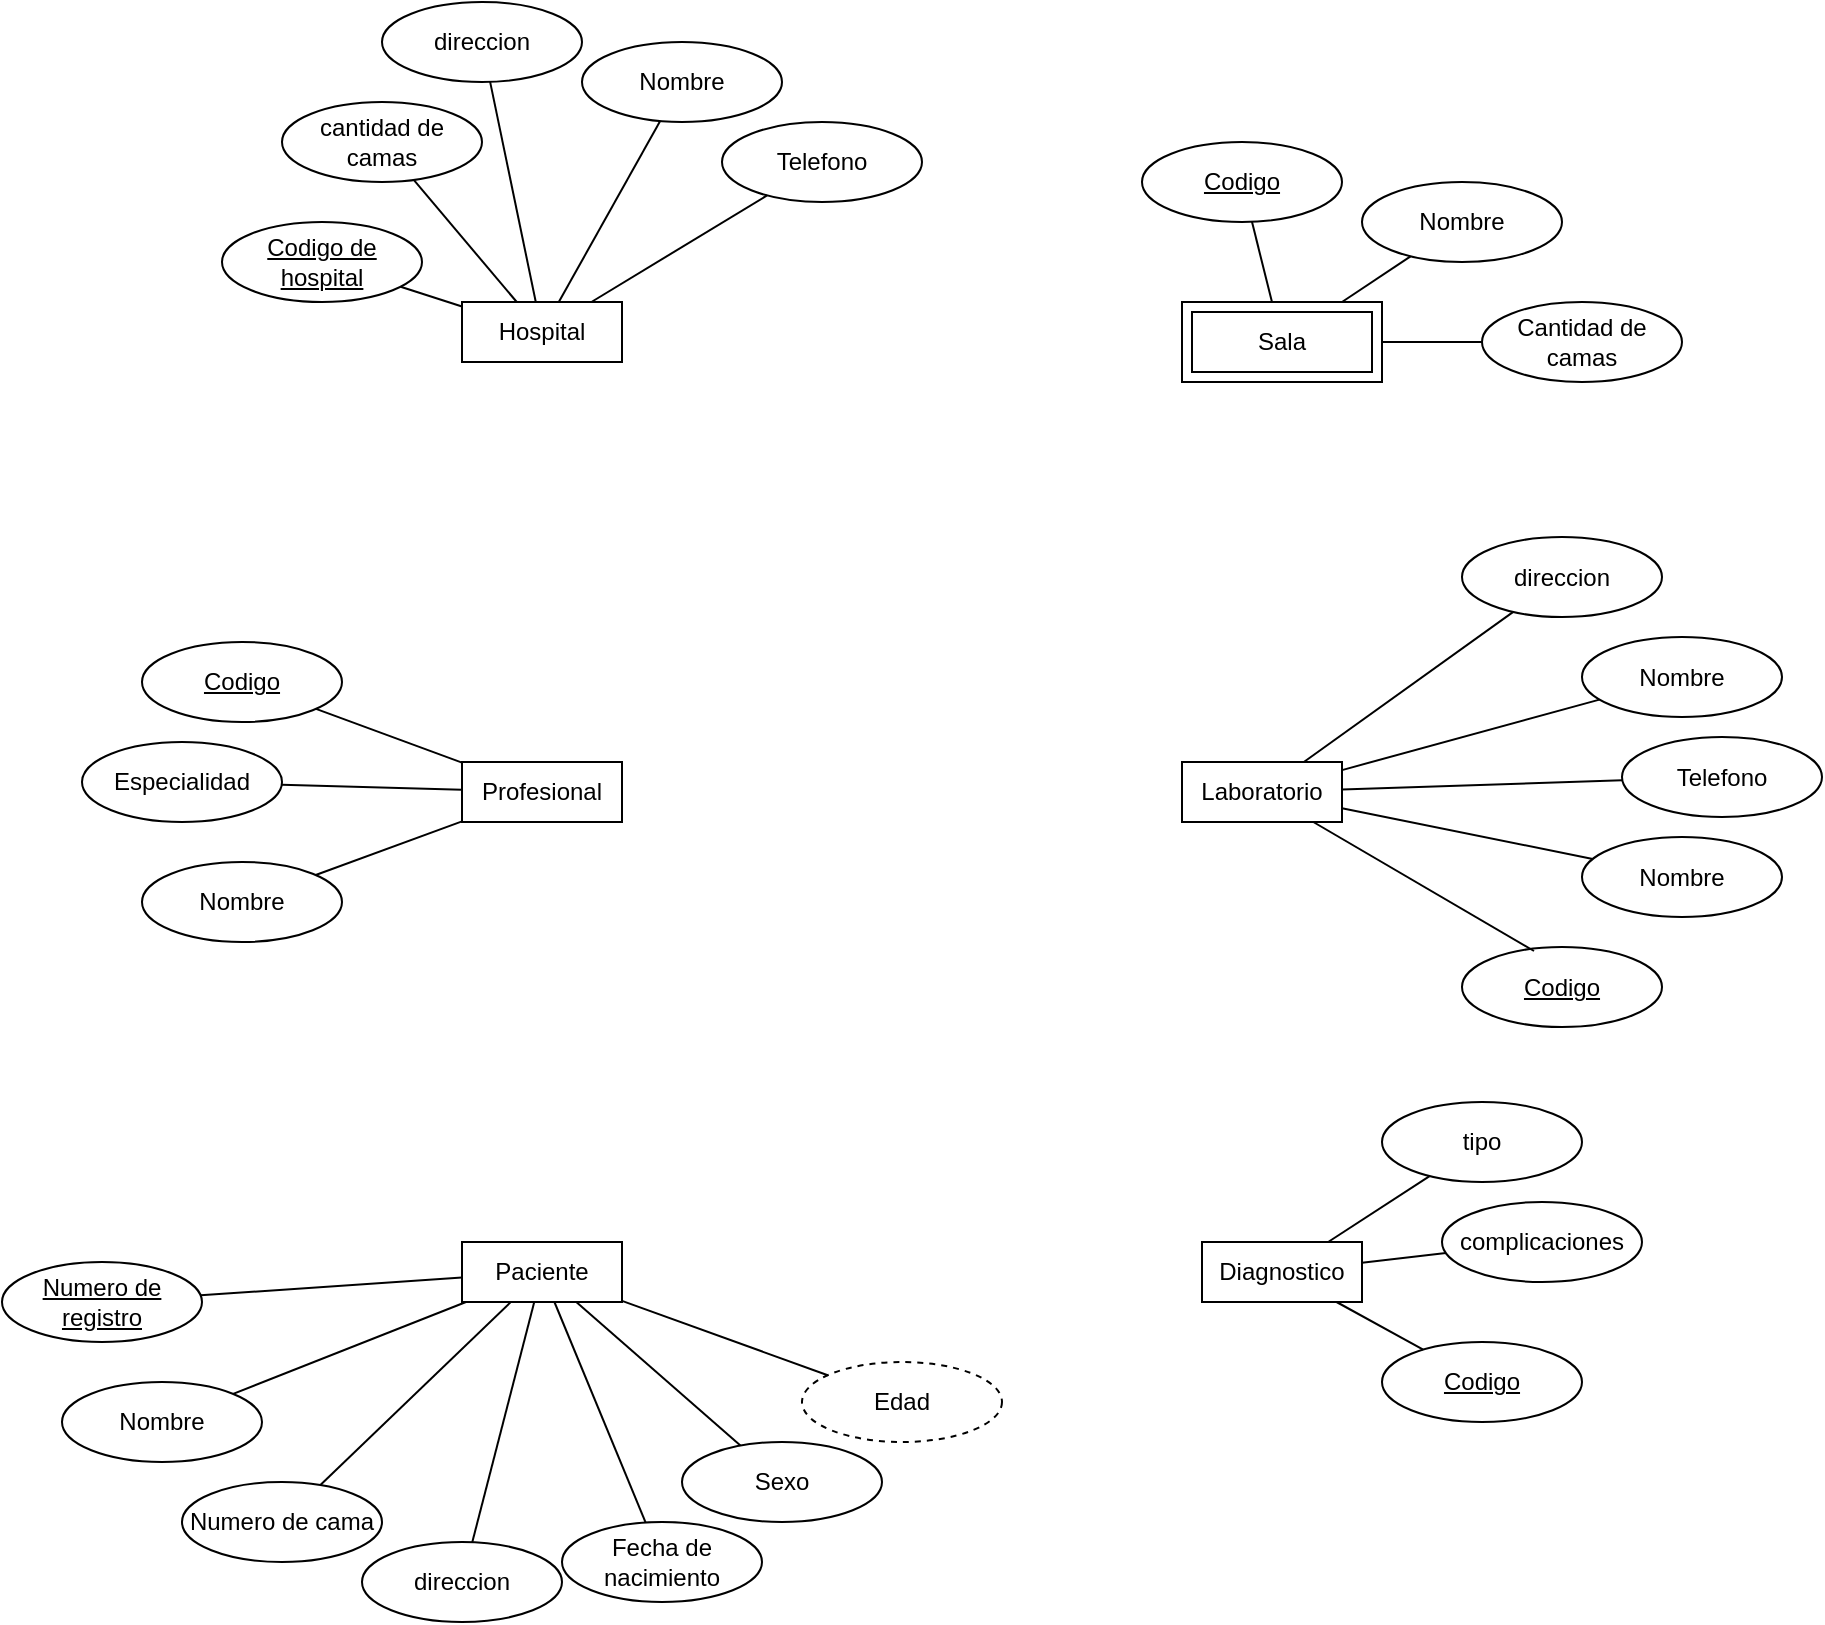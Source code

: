 <mxfile version="20.4.0" type="github">
  <diagram id="g2g_6nKXvzksLHibWPGo" name="Page-1">
    <mxGraphModel dx="2310" dy="794" grid="1" gridSize="10" guides="1" tooltips="1" connect="1" arrows="1" fold="1" page="1" pageScale="1" pageWidth="827" pageHeight="1169" math="0" shadow="0">
      <root>
        <mxCell id="0" />
        <mxCell id="1" parent="0" />
        <mxCell id="HGnq3-UUEVa537Lhxidi-1" value="Hospital" style="whiteSpace=wrap;html=1;align=center;" vertex="1" parent="1">
          <mxGeometry x="120" y="250" width="80" height="30" as="geometry" />
        </mxCell>
        <mxCell id="HGnq3-UUEVa537Lhxidi-3" value="Profesional" style="whiteSpace=wrap;html=1;align=center;" vertex="1" parent="1">
          <mxGeometry x="120" y="480" width="80" height="30" as="geometry" />
        </mxCell>
        <mxCell id="HGnq3-UUEVa537Lhxidi-4" value="Laboratorio" style="whiteSpace=wrap;html=1;align=center;" vertex="1" parent="1">
          <mxGeometry x="480" y="480" width="80" height="30" as="geometry" />
        </mxCell>
        <mxCell id="HGnq3-UUEVa537Lhxidi-5" value="Paciente" style="whiteSpace=wrap;html=1;align=center;" vertex="1" parent="1">
          <mxGeometry x="120" y="720" width="80" height="30" as="geometry" />
        </mxCell>
        <mxCell id="HGnq3-UUEVa537Lhxidi-6" value="Diagnostico" style="whiteSpace=wrap;html=1;align=center;" vertex="1" parent="1">
          <mxGeometry x="490" y="720" width="80" height="30" as="geometry" />
        </mxCell>
        <mxCell id="HGnq3-UUEVa537Lhxidi-7" value="Codigo de hospital" style="ellipse;whiteSpace=wrap;html=1;align=center;fontStyle=4;" vertex="1" parent="1">
          <mxGeometry y="210" width="100" height="40" as="geometry" />
        </mxCell>
        <mxCell id="HGnq3-UUEVa537Lhxidi-8" value="Nombre" style="ellipse;whiteSpace=wrap;html=1;align=center;" vertex="1" parent="1">
          <mxGeometry x="180" y="120" width="100" height="40" as="geometry" />
        </mxCell>
        <mxCell id="HGnq3-UUEVa537Lhxidi-9" value="direccion" style="ellipse;whiteSpace=wrap;html=1;align=center;" vertex="1" parent="1">
          <mxGeometry x="80" y="100" width="100" height="40" as="geometry" />
        </mxCell>
        <mxCell id="HGnq3-UUEVa537Lhxidi-10" value="Telefono" style="ellipse;whiteSpace=wrap;html=1;align=center;" vertex="1" parent="1">
          <mxGeometry x="250" y="160" width="100" height="40" as="geometry" />
        </mxCell>
        <mxCell id="HGnq3-UUEVa537Lhxidi-11" value="cantidad de camas" style="ellipse;whiteSpace=wrap;html=1;align=center;" vertex="1" parent="1">
          <mxGeometry x="30" y="150" width="100" height="40" as="geometry" />
        </mxCell>
        <mxCell id="HGnq3-UUEVa537Lhxidi-13" value="" style="endArrow=none;html=1;rounded=0;" edge="1" parent="1" source="HGnq3-UUEVa537Lhxidi-7" target="HGnq3-UUEVa537Lhxidi-1">
          <mxGeometry relative="1" as="geometry">
            <mxPoint x="260" y="380" as="sourcePoint" />
            <mxPoint x="420" y="380" as="targetPoint" />
          </mxGeometry>
        </mxCell>
        <mxCell id="HGnq3-UUEVa537Lhxidi-14" value="" style="endArrow=none;html=1;rounded=0;" edge="1" parent="1" source="HGnq3-UUEVa537Lhxidi-11" target="HGnq3-UUEVa537Lhxidi-1">
          <mxGeometry relative="1" as="geometry">
            <mxPoint x="99.316" y="252.356" as="sourcePoint" />
            <mxPoint x="130" y="262.273" as="targetPoint" />
          </mxGeometry>
        </mxCell>
        <mxCell id="HGnq3-UUEVa537Lhxidi-15" value="" style="endArrow=none;html=1;rounded=0;" edge="1" parent="1" source="HGnq3-UUEVa537Lhxidi-9" target="HGnq3-UUEVa537Lhxidi-1">
          <mxGeometry relative="1" as="geometry">
            <mxPoint x="105.882" y="198.964" as="sourcePoint" />
            <mxPoint x="170" y="260" as="targetPoint" />
          </mxGeometry>
        </mxCell>
        <mxCell id="HGnq3-UUEVa537Lhxidi-16" value="" style="endArrow=none;html=1;rounded=0;" edge="1" parent="1" source="HGnq3-UUEVa537Lhxidi-8" target="HGnq3-UUEVa537Lhxidi-1">
          <mxGeometry relative="1" as="geometry">
            <mxPoint x="186.915" y="169.962" as="sourcePoint" />
            <mxPoint x="172.4" y="260" as="targetPoint" />
          </mxGeometry>
        </mxCell>
        <mxCell id="HGnq3-UUEVa537Lhxidi-17" value="" style="endArrow=none;html=1;rounded=0;" edge="1" parent="1" source="HGnq3-UUEVa537Lhxidi-10" target="HGnq3-UUEVa537Lhxidi-1">
          <mxGeometry relative="1" as="geometry">
            <mxPoint x="259.105" y="198.17" as="sourcePoint" />
            <mxPoint x="187.368" y="260" as="targetPoint" />
          </mxGeometry>
        </mxCell>
        <mxCell id="HGnq3-UUEVa537Lhxidi-18" value="Nombre" style="ellipse;whiteSpace=wrap;html=1;align=center;" vertex="1" parent="1">
          <mxGeometry x="570" y="190" width="100" height="40" as="geometry" />
        </mxCell>
        <mxCell id="HGnq3-UUEVa537Lhxidi-19" value="Cantidad de camas" style="ellipse;whiteSpace=wrap;html=1;align=center;" vertex="1" parent="1">
          <mxGeometry x="630" y="250" width="100" height="40" as="geometry" />
        </mxCell>
        <mxCell id="HGnq3-UUEVa537Lhxidi-20" value="Codigo" style="ellipse;whiteSpace=wrap;html=1;align=center;fontStyle=4;" vertex="1" parent="1">
          <mxGeometry x="460" y="170" width="100" height="40" as="geometry" />
        </mxCell>
        <mxCell id="HGnq3-UUEVa537Lhxidi-21" value="Sala" style="shape=ext;margin=3;double=1;whiteSpace=wrap;html=1;align=center;" vertex="1" parent="1">
          <mxGeometry x="480" y="250" width="100" height="40" as="geometry" />
        </mxCell>
        <mxCell id="HGnq3-UUEVa537Lhxidi-22" value="" style="endArrow=none;html=1;rounded=0;" edge="1" parent="1" source="HGnq3-UUEVa537Lhxidi-20" target="HGnq3-UUEVa537Lhxidi-21">
          <mxGeometry relative="1" as="geometry">
            <mxPoint x="260" y="290" as="sourcePoint" />
            <mxPoint x="420" y="290" as="targetPoint" />
          </mxGeometry>
        </mxCell>
        <mxCell id="HGnq3-UUEVa537Lhxidi-23" value="" style="endArrow=none;html=1;rounded=0;" edge="1" parent="1" source="HGnq3-UUEVa537Lhxidi-21" target="HGnq3-UUEVa537Lhxidi-19">
          <mxGeometry relative="1" as="geometry">
            <mxPoint x="260" y="290" as="sourcePoint" />
            <mxPoint x="420" y="290" as="targetPoint" />
          </mxGeometry>
        </mxCell>
        <mxCell id="HGnq3-UUEVa537Lhxidi-24" value="" style="endArrow=none;html=1;rounded=0;" edge="1" parent="1" source="HGnq3-UUEVa537Lhxidi-21" target="HGnq3-UUEVa537Lhxidi-18">
          <mxGeometry relative="1" as="geometry">
            <mxPoint x="590" y="280" as="sourcePoint" />
            <mxPoint x="640" y="280" as="targetPoint" />
          </mxGeometry>
        </mxCell>
        <mxCell id="HGnq3-UUEVa537Lhxidi-25" value="Nombre" style="ellipse;whiteSpace=wrap;html=1;align=center;" vertex="1" parent="1">
          <mxGeometry x="-40" y="530" width="100" height="40" as="geometry" />
        </mxCell>
        <mxCell id="HGnq3-UUEVa537Lhxidi-26" value="Especialidad" style="ellipse;whiteSpace=wrap;html=1;align=center;" vertex="1" parent="1">
          <mxGeometry x="-70" y="470" width="100" height="40" as="geometry" />
        </mxCell>
        <mxCell id="HGnq3-UUEVa537Lhxidi-27" value="" style="endArrow=none;html=1;rounded=0;" edge="1" parent="1" source="HGnq3-UUEVa537Lhxidi-3" target="HGnq3-UUEVa537Lhxidi-26">
          <mxGeometry relative="1" as="geometry">
            <mxPoint x="60" y="450" as="sourcePoint" />
            <mxPoint x="220" y="450" as="targetPoint" />
          </mxGeometry>
        </mxCell>
        <mxCell id="HGnq3-UUEVa537Lhxidi-28" value="" style="endArrow=none;html=1;rounded=0;" edge="1" parent="1" source="HGnq3-UUEVa537Lhxidi-3" target="HGnq3-UUEVa537Lhxidi-25">
          <mxGeometry relative="1" as="geometry">
            <mxPoint x="130" y="503.889" as="sourcePoint" />
            <mxPoint x="39.88" y="501.386" as="targetPoint" />
          </mxGeometry>
        </mxCell>
        <mxCell id="HGnq3-UUEVa537Lhxidi-30" value="Codigo" style="ellipse;whiteSpace=wrap;html=1;align=center;fontStyle=4;" vertex="1" parent="1">
          <mxGeometry x="-40" y="420" width="100" height="40" as="geometry" />
        </mxCell>
        <mxCell id="HGnq3-UUEVa537Lhxidi-31" value="" style="endArrow=none;html=1;rounded=0;" edge="1" parent="1" source="HGnq3-UUEVa537Lhxidi-30" target="HGnq3-UUEVa537Lhxidi-3">
          <mxGeometry relative="1" as="geometry">
            <mxPoint x="60" y="450" as="sourcePoint" />
            <mxPoint x="220" y="450" as="targetPoint" />
          </mxGeometry>
        </mxCell>
        <mxCell id="HGnq3-UUEVa537Lhxidi-32" value="Codigo" style="ellipse;whiteSpace=wrap;html=1;align=center;fontStyle=4;" vertex="1" parent="1">
          <mxGeometry x="620" y="572.5" width="100" height="40" as="geometry" />
        </mxCell>
        <mxCell id="HGnq3-UUEVa537Lhxidi-33" value="Nombre" style="ellipse;whiteSpace=wrap;html=1;align=center;" vertex="1" parent="1">
          <mxGeometry x="680" y="517.5" width="100" height="40" as="geometry" />
        </mxCell>
        <mxCell id="HGnq3-UUEVa537Lhxidi-34" value="Nombre" style="ellipse;whiteSpace=wrap;html=1;align=center;" vertex="1" parent="1">
          <mxGeometry x="680" y="417.5" width="100" height="40" as="geometry" />
        </mxCell>
        <mxCell id="HGnq3-UUEVa537Lhxidi-35" value="direccion" style="ellipse;whiteSpace=wrap;html=1;align=center;" vertex="1" parent="1">
          <mxGeometry x="620" y="367.5" width="100" height="40" as="geometry" />
        </mxCell>
        <mxCell id="HGnq3-UUEVa537Lhxidi-36" value="Telefono" style="ellipse;whiteSpace=wrap;html=1;align=center;" vertex="1" parent="1">
          <mxGeometry x="700" y="467.5" width="100" height="40" as="geometry" />
        </mxCell>
        <mxCell id="HGnq3-UUEVa537Lhxidi-38" value="" style="endArrow=none;html=1;rounded=0;entryX=0.36;entryY=0.05;entryDx=0;entryDy=0;entryPerimeter=0;" edge="1" parent="1" source="HGnq3-UUEVa537Lhxidi-4" target="HGnq3-UUEVa537Lhxidi-32">
          <mxGeometry relative="1" as="geometry">
            <mxPoint x="130" y="519.667" as="sourcePoint" />
            <mxPoint x="56.858" y="546.486" as="targetPoint" />
          </mxGeometry>
        </mxCell>
        <mxCell id="HGnq3-UUEVa537Lhxidi-39" value="" style="endArrow=none;html=1;rounded=0;" edge="1" parent="1" source="HGnq3-UUEVa537Lhxidi-4" target="HGnq3-UUEVa537Lhxidi-33">
          <mxGeometry relative="1" as="geometry">
            <mxPoint x="550" y="520" as="sourcePoint" />
            <mxPoint x="626" y="577" as="targetPoint" />
          </mxGeometry>
        </mxCell>
        <mxCell id="HGnq3-UUEVa537Lhxidi-40" value="" style="endArrow=none;html=1;rounded=0;" edge="1" parent="1" source="HGnq3-UUEVa537Lhxidi-4" target="HGnq3-UUEVa537Lhxidi-36">
          <mxGeometry relative="1" as="geometry">
            <mxPoint x="570" y="513.235" as="sourcePoint" />
            <mxPoint x="655.543" y="530.847" as="targetPoint" />
          </mxGeometry>
        </mxCell>
        <mxCell id="HGnq3-UUEVa537Lhxidi-41" value="" style="endArrow=none;html=1;rounded=0;" edge="1" parent="1" source="HGnq3-UUEVa537Lhxidi-4" target="HGnq3-UUEVa537Lhxidi-34">
          <mxGeometry relative="1" as="geometry">
            <mxPoint x="570" y="501.842" as="sourcePoint" />
            <mxPoint x="670.946" y="493.873" as="targetPoint" />
          </mxGeometry>
        </mxCell>
        <mxCell id="HGnq3-UUEVa537Lhxidi-42" value="" style="endArrow=none;html=1;rounded=0;" edge="1" parent="1" source="HGnq3-UUEVa537Lhxidi-4" target="HGnq3-UUEVa537Lhxidi-35">
          <mxGeometry relative="1" as="geometry">
            <mxPoint x="569.231" y="490" as="sourcePoint" />
            <mxPoint x="663.856" y="453.82" as="targetPoint" />
          </mxGeometry>
        </mxCell>
        <mxCell id="HGnq3-UUEVa537Lhxidi-43" value="Nombre" style="ellipse;whiteSpace=wrap;html=1;align=center;" vertex="1" parent="1">
          <mxGeometry x="-80" y="790" width="100" height="40" as="geometry" />
        </mxCell>
        <mxCell id="HGnq3-UUEVa537Lhxidi-44" value="Numero de cama" style="ellipse;whiteSpace=wrap;html=1;align=center;" vertex="1" parent="1">
          <mxGeometry x="-20" y="840" width="100" height="40" as="geometry" />
        </mxCell>
        <mxCell id="HGnq3-UUEVa537Lhxidi-45" value="direccion" style="ellipse;whiteSpace=wrap;html=1;align=center;" vertex="1" parent="1">
          <mxGeometry x="70" y="870" width="100" height="40" as="geometry" />
        </mxCell>
        <mxCell id="HGnq3-UUEVa537Lhxidi-46" value="Numero de registro" style="ellipse;whiteSpace=wrap;html=1;align=center;fontStyle=4;" vertex="1" parent="1">
          <mxGeometry x="-110" y="730" width="100" height="40" as="geometry" />
        </mxCell>
        <mxCell id="HGnq3-UUEVa537Lhxidi-47" value="Fecha de nacimiento" style="ellipse;whiteSpace=wrap;html=1;align=center;" vertex="1" parent="1">
          <mxGeometry x="170" y="860" width="100" height="40" as="geometry" />
        </mxCell>
        <mxCell id="HGnq3-UUEVa537Lhxidi-48" value="Sexo" style="ellipse;whiteSpace=wrap;html=1;align=center;" vertex="1" parent="1">
          <mxGeometry x="230" y="820" width="100" height="40" as="geometry" />
        </mxCell>
        <mxCell id="HGnq3-UUEVa537Lhxidi-49" value="Edad" style="ellipse;whiteSpace=wrap;html=1;align=center;dashed=1;" vertex="1" parent="1">
          <mxGeometry x="290" y="780" width="100" height="40" as="geometry" />
        </mxCell>
        <mxCell id="HGnq3-UUEVa537Lhxidi-50" value="tipo" style="ellipse;whiteSpace=wrap;html=1;align=center;" vertex="1" parent="1">
          <mxGeometry x="580" y="650" width="100" height="40" as="geometry" />
        </mxCell>
        <mxCell id="HGnq3-UUEVa537Lhxidi-51" value="complicaciones" style="ellipse;whiteSpace=wrap;html=1;align=center;" vertex="1" parent="1">
          <mxGeometry x="610" y="700" width="100" height="40" as="geometry" />
        </mxCell>
        <mxCell id="HGnq3-UUEVa537Lhxidi-52" value="Codigo" style="ellipse;whiteSpace=wrap;html=1;align=center;fontStyle=4;" vertex="1" parent="1">
          <mxGeometry x="580" y="770" width="100" height="40" as="geometry" />
        </mxCell>
        <mxCell id="HGnq3-UUEVa537Lhxidi-53" value="" style="endArrow=none;html=1;rounded=0;" edge="1" parent="1" source="HGnq3-UUEVa537Lhxidi-5" target="HGnq3-UUEVa537Lhxidi-49">
          <mxGeometry relative="1" as="geometry">
            <mxPoint x="140" y="810" as="sourcePoint" />
            <mxPoint x="300" y="810" as="targetPoint" />
          </mxGeometry>
        </mxCell>
        <mxCell id="HGnq3-UUEVa537Lhxidi-54" value="" style="endArrow=none;html=1;rounded=0;" edge="1" parent="1" source="HGnq3-UUEVa537Lhxidi-5" target="HGnq3-UUEVa537Lhxidi-48">
          <mxGeometry relative="1" as="geometry">
            <mxPoint x="210" y="759.444" as="sourcePoint" />
            <mxPoint x="312.887" y="796.598" as="targetPoint" />
          </mxGeometry>
        </mxCell>
        <mxCell id="HGnq3-UUEVa537Lhxidi-55" value="" style="endArrow=none;html=1;rounded=0;" edge="1" parent="1" source="HGnq3-UUEVa537Lhxidi-5" target="HGnq3-UUEVa537Lhxidi-47">
          <mxGeometry relative="1" as="geometry">
            <mxPoint x="187.143" y="760" as="sourcePoint" />
            <mxPoint x="269.212" y="831.811" as="targetPoint" />
          </mxGeometry>
        </mxCell>
        <mxCell id="HGnq3-UUEVa537Lhxidi-56" value="" style="endArrow=none;html=1;rounded=0;" edge="1" parent="1" source="HGnq3-UUEVa537Lhxidi-5" target="HGnq3-UUEVa537Lhxidi-45">
          <mxGeometry relative="1" as="geometry">
            <mxPoint x="176.207" y="760" as="sourcePoint" />
            <mxPoint x="221.835" y="870.268" as="targetPoint" />
          </mxGeometry>
        </mxCell>
        <mxCell id="HGnq3-UUEVa537Lhxidi-57" value="" style="endArrow=none;html=1;rounded=0;" edge="1" parent="1" source="HGnq3-UUEVa537Lhxidi-5" target="HGnq3-UUEVa537Lhxidi-44">
          <mxGeometry relative="1" as="geometry">
            <mxPoint x="166.129" y="760" as="sourcePoint" />
            <mxPoint x="135.134" y="880.106" as="targetPoint" />
          </mxGeometry>
        </mxCell>
        <mxCell id="HGnq3-UUEVa537Lhxidi-58" value="" style="endArrow=none;html=1;rounded=0;" edge="1" parent="1" source="HGnq3-UUEVa537Lhxidi-5" target="HGnq3-UUEVa537Lhxidi-43">
          <mxGeometry relative="1" as="geometry">
            <mxPoint x="154.4" y="760" as="sourcePoint" />
            <mxPoint x="59.205" y="851.534" as="targetPoint" />
          </mxGeometry>
        </mxCell>
        <mxCell id="HGnq3-UUEVa537Lhxidi-59" value="" style="endArrow=none;html=1;rounded=0;" edge="1" parent="1" source="HGnq3-UUEVa537Lhxidi-5" target="HGnq3-UUEVa537Lhxidi-46">
          <mxGeometry relative="1" as="geometry">
            <mxPoint x="132" y="760" as="sourcePoint" />
            <mxPoint x="15.589" y="805.952" as="targetPoint" />
          </mxGeometry>
        </mxCell>
        <mxCell id="HGnq3-UUEVa537Lhxidi-60" value="" style="endArrow=none;html=1;rounded=0;" edge="1" parent="1" source="HGnq3-UUEVa537Lhxidi-6" target="HGnq3-UUEVa537Lhxidi-50">
          <mxGeometry relative="1" as="geometry">
            <mxPoint x="210" y="759.444" as="sourcePoint" />
            <mxPoint x="312.887" y="796.598" as="targetPoint" />
          </mxGeometry>
        </mxCell>
        <mxCell id="HGnq3-UUEVa537Lhxidi-61" value="" style="endArrow=none;html=1;rounded=0;" edge="1" parent="1" source="HGnq3-UUEVa537Lhxidi-6" target="HGnq3-UUEVa537Lhxidi-51">
          <mxGeometry relative="1" as="geometry">
            <mxPoint x="563.077" y="730" as="sourcePoint" />
            <mxPoint x="613.795" y="697.033" as="targetPoint" />
          </mxGeometry>
        </mxCell>
        <mxCell id="HGnq3-UUEVa537Lhxidi-62" value="" style="endArrow=none;html=1;rounded=0;" edge="1" parent="1" source="HGnq3-UUEVa537Lhxidi-6" target="HGnq3-UUEVa537Lhxidi-52">
          <mxGeometry relative="1" as="geometry">
            <mxPoint x="580" y="740.385" as="sourcePoint" />
            <mxPoint x="621.959" y="735.543" as="targetPoint" />
          </mxGeometry>
        </mxCell>
      </root>
    </mxGraphModel>
  </diagram>
</mxfile>

